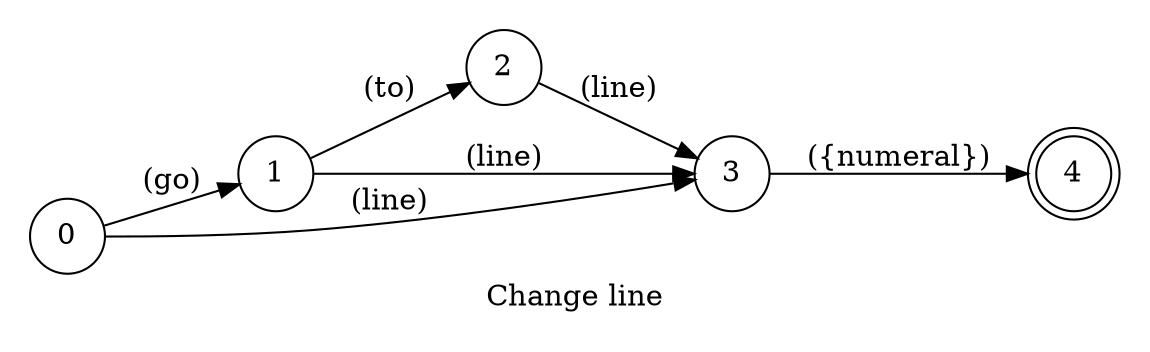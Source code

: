 digraph GoToLine {
    id="GoToLine";
    label="Change line";
    lang="en-US";
    langName="English";
    pad="0.2";
    rankdir=LR;
    node[shape=doublecircle]; 4;
    node[shape=circle];

    0 -> 1 [label="(go)"];
    1 -> 2 [label="(to)"];
    {2 1 0} -> 3 [label="(line)"];
    3 -> 4 [label="({numeral})", store=line];

    title="Change line";
    desc="Moves the cursor to a different line";
}